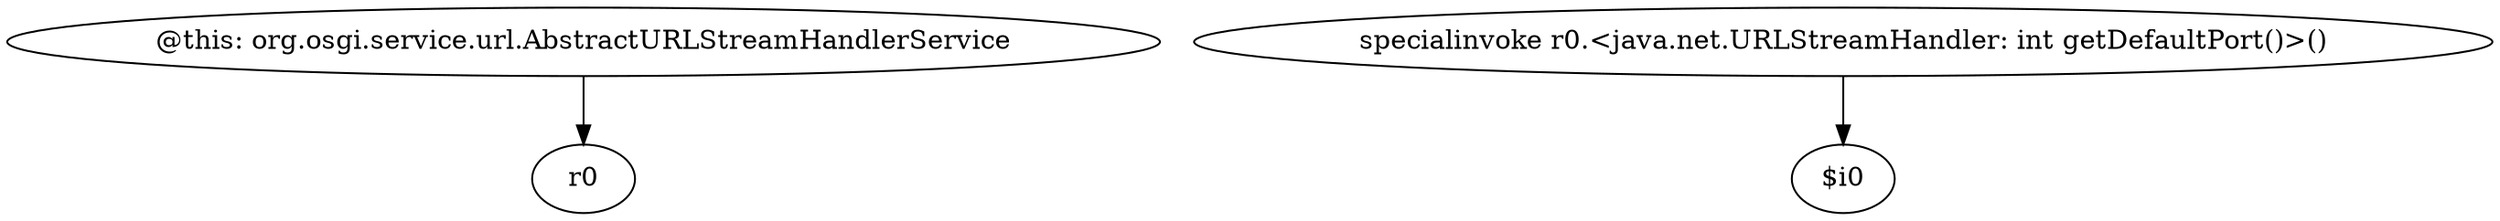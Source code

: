 digraph g {
0[label="@this: org.osgi.service.url.AbstractURLStreamHandlerService"]
1[label="r0"]
0->1[label=""]
2[label="specialinvoke r0.<java.net.URLStreamHandler: int getDefaultPort()>()"]
3[label="$i0"]
2->3[label=""]
}